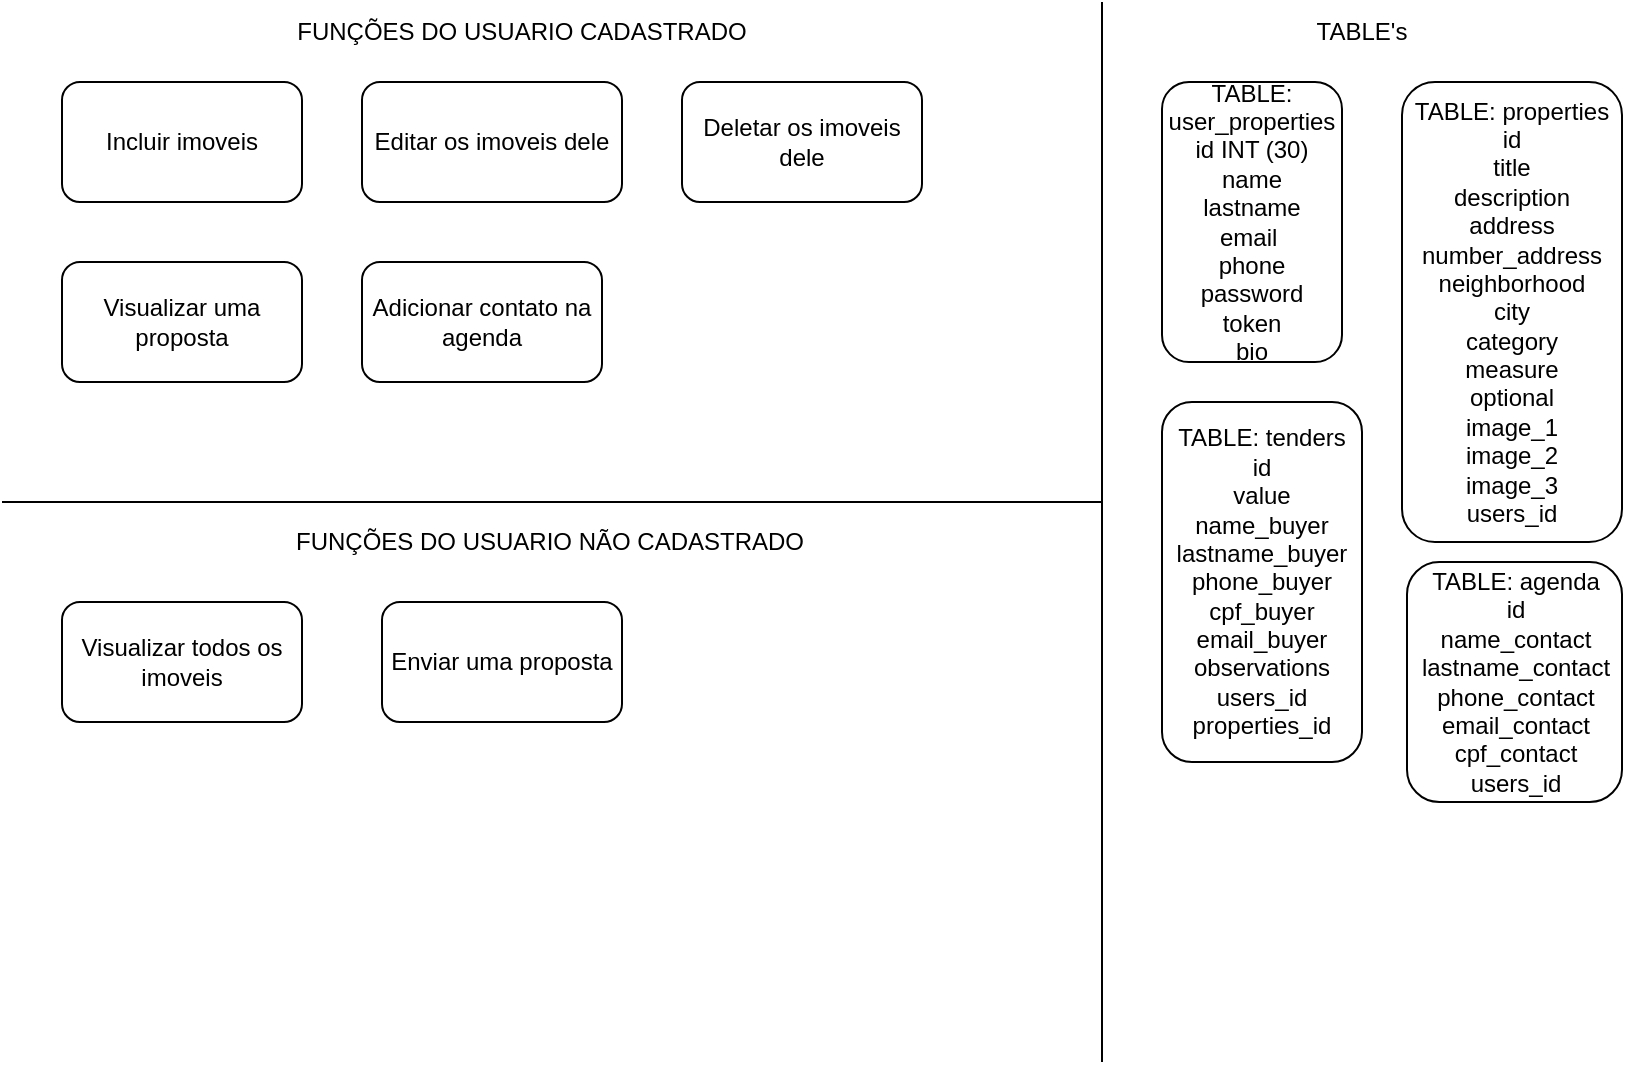 <mxfile version="14.1.8" type="device"><diagram id="qL_mAM-xKVDvNGvkRDug" name="Página-1"><mxGraphModel dx="868" dy="510" grid="1" gridSize="10" guides="1" tooltips="1" connect="1" arrows="1" fold="1" page="1" pageScale="1" pageWidth="827" pageHeight="1169" math="0" shadow="0"><root><mxCell id="0"/><mxCell id="1" parent="0"/><mxCell id="eCv7YVOJRKSo411oHEFn-1" value="&lt;span&gt;TABLE: user_properties&lt;/span&gt;&lt;br&gt;&lt;span&gt;id INT (30)&lt;/span&gt;&lt;br&gt;&lt;span&gt;name&lt;/span&gt;&lt;br&gt;&lt;span&gt;lastname&lt;/span&gt;&lt;br&gt;&lt;span&gt;email&amp;nbsp;&lt;br&gt;&lt;/span&gt;phone&lt;br&gt;&lt;span&gt;password&lt;/span&gt;&lt;br&gt;&lt;span&gt;token&lt;/span&gt;&lt;br&gt;&lt;span&gt;bio&lt;/span&gt;" style="rounded=1;whiteSpace=wrap;html=1;" vertex="1" parent="1"><mxGeometry x="580" y="40" width="90" height="140" as="geometry"/></mxCell><mxCell id="eCv7YVOJRKSo411oHEFn-3" value="" style="endArrow=none;html=1;" edge="1" parent="1"><mxGeometry width="50" height="50" relative="1" as="geometry"><mxPoint x="550" y="530" as="sourcePoint"/><mxPoint x="550" as="targetPoint"/></mxGeometry></mxCell><mxCell id="eCv7YVOJRKSo411oHEFn-4" value="TABLE's" style="text;html=1;strokeColor=none;fillColor=none;align=center;verticalAlign=middle;whiteSpace=wrap;rounded=0;" vertex="1" parent="1"><mxGeometry x="650" width="60" height="30" as="geometry"/></mxCell><mxCell id="eCv7YVOJRKSo411oHEFn-6" value="&lt;span&gt;TABLE: properties&lt;/span&gt;&lt;br&gt;&lt;span&gt;id&lt;/span&gt;&lt;br&gt;&lt;span&gt;title&lt;/span&gt;&lt;br&gt;&lt;span&gt;description&lt;/span&gt;&lt;br&gt;&lt;span&gt;address&lt;/span&gt;&lt;br&gt;&lt;span&gt;number_address&lt;/span&gt;&lt;br&gt;&lt;span&gt;neighborhood&lt;/span&gt;&lt;br&gt;&lt;span&gt;city&lt;/span&gt;&lt;br&gt;&lt;span&gt;category&lt;/span&gt;&lt;br&gt;&lt;span&gt;measure&lt;/span&gt;&lt;br&gt;&lt;span&gt;optional&lt;/span&gt;&lt;br&gt;&lt;span&gt;image_1&lt;/span&gt;&lt;br&gt;&lt;span&gt;image_2&lt;/span&gt;&lt;br&gt;&lt;span&gt;image_3&lt;/span&gt;&lt;br&gt;&lt;span&gt;users_id&lt;/span&gt;" style="rounded=1;whiteSpace=wrap;html=1;fillColor=none;" vertex="1" parent="1"><mxGeometry x="700" y="40" width="110" height="230" as="geometry"/></mxCell><mxCell id="eCv7YVOJRKSo411oHEFn-7" value="FUNÇÕES DO USUARIO CADASTRADO" style="text;html=1;strokeColor=none;fillColor=none;align=center;verticalAlign=middle;whiteSpace=wrap;rounded=0;" vertex="1" parent="1"><mxGeometry x="140" y="5" width="240" height="20" as="geometry"/></mxCell><mxCell id="eCv7YVOJRKSo411oHEFn-8" value="Incluir imoveis" style="rounded=1;whiteSpace=wrap;html=1;fillColor=none;" vertex="1" parent="1"><mxGeometry x="30" y="40" width="120" height="60" as="geometry"/></mxCell><mxCell id="eCv7YVOJRKSo411oHEFn-9" value="Editar os imoveis dele" style="rounded=1;whiteSpace=wrap;html=1;fillColor=none;" vertex="1" parent="1"><mxGeometry x="180" y="40" width="130" height="60" as="geometry"/></mxCell><mxCell id="eCv7YVOJRKSo411oHEFn-10" value="Deletar os imoveis dele" style="rounded=1;whiteSpace=wrap;html=1;fillColor=none;" vertex="1" parent="1"><mxGeometry x="340" y="40" width="120" height="60" as="geometry"/></mxCell><mxCell id="eCv7YVOJRKSo411oHEFn-11" value="" style="endArrow=none;html=1;" edge="1" parent="1"><mxGeometry width="50" height="50" relative="1" as="geometry"><mxPoint y="250" as="sourcePoint"/><mxPoint x="550" y="250" as="targetPoint"/></mxGeometry></mxCell><mxCell id="eCv7YVOJRKSo411oHEFn-12" value="FUNÇÕES DO USUARIO NÃO CADASTRADO" style="text;html=1;strokeColor=none;fillColor=none;align=center;verticalAlign=middle;whiteSpace=wrap;rounded=0;" vertex="1" parent="1"><mxGeometry x="134" y="260" width="280" height="20" as="geometry"/></mxCell><mxCell id="eCv7YVOJRKSo411oHEFn-13" value="Visualizar todos os imoveis" style="rounded=1;whiteSpace=wrap;html=1;fillColor=none;" vertex="1" parent="1"><mxGeometry x="30" y="300" width="120" height="60" as="geometry"/></mxCell><mxCell id="eCv7YVOJRKSo411oHEFn-14" value="Enviar uma proposta" style="rounded=1;whiteSpace=wrap;html=1;fillColor=none;" vertex="1" parent="1"><mxGeometry x="190" y="300" width="120" height="60" as="geometry"/></mxCell><mxCell id="eCv7YVOJRKSo411oHEFn-15" value="Visualizar uma proposta" style="rounded=1;whiteSpace=wrap;html=1;fillColor=none;" vertex="1" parent="1"><mxGeometry x="30" y="130" width="120" height="60" as="geometry"/></mxCell><mxCell id="eCv7YVOJRKSo411oHEFn-16" value="TABLE: tenders&lt;br&gt;id&lt;br&gt;value&lt;br&gt;name_buyer&lt;br&gt;lastname_buyer&lt;br&gt;phone_buyer&lt;br&gt;cpf_buyer&lt;br&gt;email_buyer&lt;br&gt;observations&lt;br&gt;users_id&lt;br&gt;properties_id" style="rounded=1;whiteSpace=wrap;html=1;fillColor=none;" vertex="1" parent="1"><mxGeometry x="580" y="200" width="100" height="180" as="geometry"/></mxCell><mxCell id="eCv7YVOJRKSo411oHEFn-18" value="TABLE: agenda&lt;br&gt;id&lt;br&gt;name_contact&lt;br&gt;lastname_contact&lt;br&gt;phone_contact&lt;br&gt;email_contact&lt;br&gt;cpf_contact&lt;br&gt;users_id" style="rounded=1;whiteSpace=wrap;html=1;fillColor=none;" vertex="1" parent="1"><mxGeometry x="702.5" y="280" width="107.5" height="120" as="geometry"/></mxCell><mxCell id="eCv7YVOJRKSo411oHEFn-19" value="Adicionar contato na agenda" style="rounded=1;whiteSpace=wrap;html=1;fillColor=none;" vertex="1" parent="1"><mxGeometry x="180" y="130" width="120" height="60" as="geometry"/></mxCell></root></mxGraphModel></diagram></mxfile>